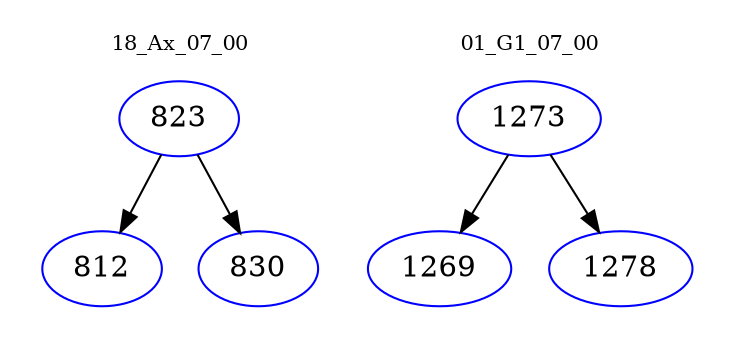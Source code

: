 digraph{
subgraph cluster_0 {
color = white
label = "18_Ax_07_00";
fontsize=10;
T0_823 [label="823", color="blue"]
T0_823 -> T0_812 [color="black"]
T0_812 [label="812", color="blue"]
T0_823 -> T0_830 [color="black"]
T0_830 [label="830", color="blue"]
}
subgraph cluster_1 {
color = white
label = "01_G1_07_00";
fontsize=10;
T1_1273 [label="1273", color="blue"]
T1_1273 -> T1_1269 [color="black"]
T1_1269 [label="1269", color="blue"]
T1_1273 -> T1_1278 [color="black"]
T1_1278 [label="1278", color="blue"]
}
}
